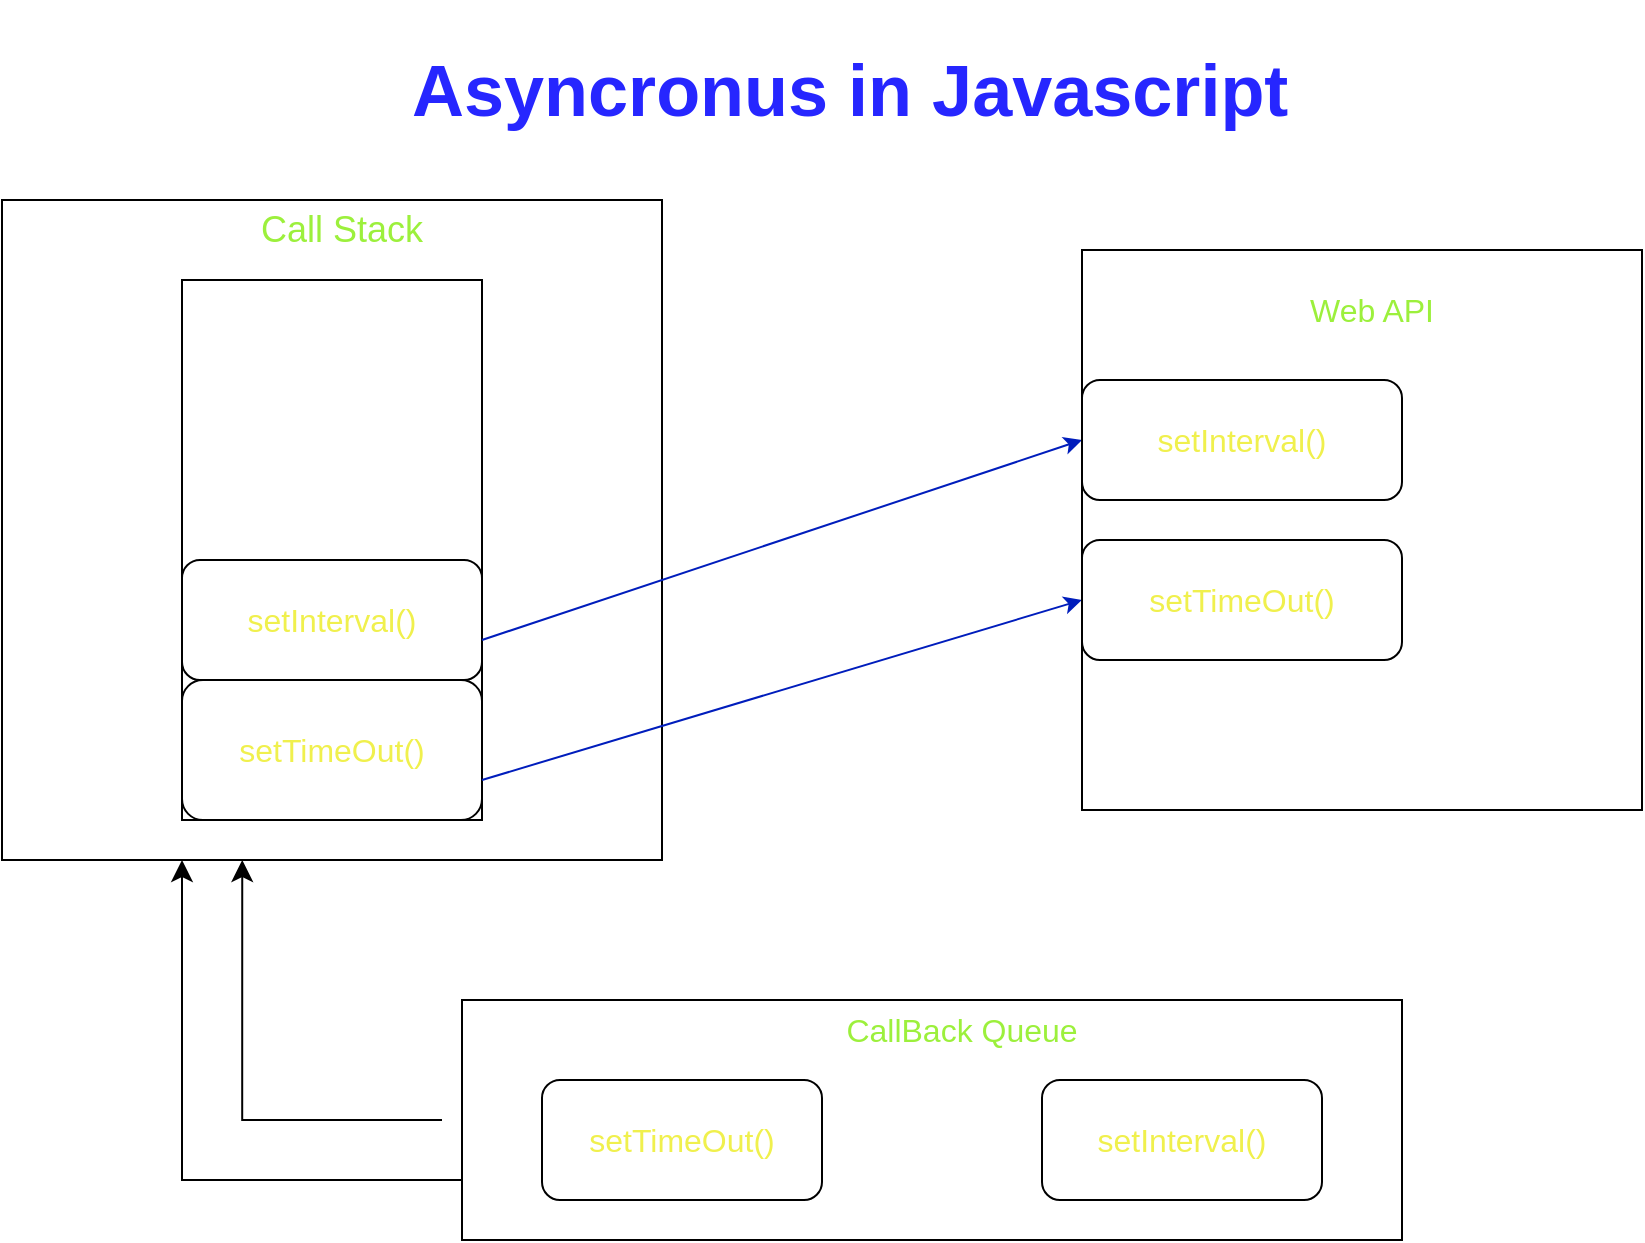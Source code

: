 <mxfile>
    <diagram id="0T-t3U4B8Cgq48ALViRO" name="Page-1">
        <mxGraphModel dx="871" dy="613" grid="1" gridSize="10" guides="1" tooltips="1" connect="1" arrows="1" fold="1" page="1" pageScale="1" pageWidth="850" pageHeight="1100" math="0" shadow="0">
            <root>
                <mxCell id="0"/>
                <mxCell id="1" parent="0"/>
                <mxCell id="2" value="" style="whiteSpace=wrap;html=1;aspect=fixed;" vertex="1" parent="1">
                    <mxGeometry y="100" width="330" height="330" as="geometry"/>
                </mxCell>
                <mxCell id="4" value="&lt;font color=&quot;#9cf03c&quot; style=&quot;font-size: 18px;&quot;&gt;Call Stack&lt;/font&gt;" style="text;html=1;strokeColor=none;fillColor=none;align=center;verticalAlign=middle;whiteSpace=wrap;rounded=0;" vertex="1" parent="1">
                    <mxGeometry x="70" y="100" width="200" height="30" as="geometry"/>
                </mxCell>
                <mxCell id="5" value="&lt;h1&gt;&lt;font color=&quot;#2626ff&quot;&gt;Asyncronus in Javascript&lt;/font&gt;&lt;/h1&gt;&lt;div&gt;&lt;br&gt;&lt;/div&gt;" style="text;html=1;strokeColor=none;fillColor=none;spacing=5;spacingTop=-20;whiteSpace=wrap;overflow=hidden;rounded=0;fontSize=18;fontColor=#9CF03C;" vertex="1" parent="1">
                    <mxGeometry x="200" y="10" width="500" height="80" as="geometry"/>
                </mxCell>
                <mxCell id="8" value="" style="rounded=0;whiteSpace=wrap;html=1;fontSize=18;fontColor=#2626FF;" vertex="1" parent="1">
                    <mxGeometry x="90" y="140" width="150" height="270" as="geometry"/>
                </mxCell>
                <mxCell id="9" value="&lt;span style=&quot;font-size: 16px;&quot;&gt;&lt;font color=&quot;#f0f04d&quot;&gt;setTimeOut()&lt;/font&gt;&lt;/span&gt;" style="rounded=1;whiteSpace=wrap;html=1;fontSize=18;fontColor=#2626FF;" vertex="1" parent="1">
                    <mxGeometry x="90" y="340" width="150" height="70" as="geometry"/>
                </mxCell>
                <mxCell id="10" value="&lt;font color=&quot;#f0f04d&quot;&gt;setInterval()&lt;/font&gt;" style="rounded=1;whiteSpace=wrap;html=1;fontSize=16;fontColor=#2626FF;" vertex="1" parent="1">
                    <mxGeometry x="90" y="280" width="150" height="60" as="geometry"/>
                </mxCell>
                <mxCell id="11" value="" style="endArrow=classic;html=1;fontSize=16;fontColor=#F0F04D;fillColor=#0050ef;strokeColor=#001DBC;entryX=0;entryY=0.5;entryDx=0;entryDy=0;" edge="1" parent="1" target="17">
                    <mxGeometry width="50" height="50" relative="1" as="geometry">
                        <mxPoint x="240" y="390" as="sourcePoint"/>
                        <mxPoint x="510" y="260" as="targetPoint"/>
                    </mxGeometry>
                </mxCell>
                <mxCell id="13" value="" style="endArrow=classic;html=1;fontSize=16;fontColor=#F0F04D;fillColor=#0050ef;strokeColor=#001DBC;entryX=0;entryY=0.5;entryDx=0;entryDy=0;" edge="1" parent="1" target="19">
                    <mxGeometry width="50" height="50" relative="1" as="geometry">
                        <mxPoint x="240" y="320" as="sourcePoint"/>
                        <mxPoint x="530" y="200" as="targetPoint"/>
                    </mxGeometry>
                </mxCell>
                <mxCell id="15" value="" style="whiteSpace=wrap;html=1;aspect=fixed;fontSize=16;fontColor=#F0F04D;" vertex="1" parent="1">
                    <mxGeometry x="540" y="125" width="280" height="280" as="geometry"/>
                </mxCell>
                <mxCell id="16" value="&lt;font color=&quot;#9cf03c&quot;&gt;Web API&lt;/font&gt;" style="text;html=1;strokeColor=none;fillColor=none;align=center;verticalAlign=middle;whiteSpace=wrap;rounded=0;fontSize=16;fontColor=#F0F04D;" vertex="1" parent="1">
                    <mxGeometry x="620" y="140" width="130" height="30" as="geometry"/>
                </mxCell>
                <mxCell id="17" value="&lt;font color=&quot;#f0f04d&quot;&gt;setTimeOut()&lt;/font&gt;" style="rounded=1;whiteSpace=wrap;html=1;fontSize=16;fontColor=#9CF03C;" vertex="1" parent="1">
                    <mxGeometry x="540" y="270" width="160" height="60" as="geometry"/>
                </mxCell>
                <mxCell id="19" value="setInterval()" style="rounded=1;whiteSpace=wrap;html=1;fontSize=16;fontColor=#F0F04D;" vertex="1" parent="1">
                    <mxGeometry x="540" y="190" width="160" height="60" as="geometry"/>
                </mxCell>
                <mxCell id="20" value="" style="rounded=0;whiteSpace=wrap;html=1;fontSize=16;fontColor=#F0F04D;" vertex="1" parent="1">
                    <mxGeometry x="230" y="500" width="470" height="120" as="geometry"/>
                </mxCell>
                <mxCell id="21" value="&lt;font color=&quot;#9cf03c&quot;&gt;CallBack Queue&lt;/font&gt;" style="text;html=1;strokeColor=none;fillColor=none;align=center;verticalAlign=middle;whiteSpace=wrap;rounded=0;fontSize=16;fontColor=#F0F04D;" vertex="1" parent="1">
                    <mxGeometry x="420" y="500" width="120" height="30" as="geometry"/>
                </mxCell>
                <mxCell id="26" value="&lt;span style=&quot;color: rgb(240, 240, 77);&quot;&gt;setInterval()&lt;/span&gt;" style="rounded=1;whiteSpace=wrap;html=1;fontSize=16;fontColor=#9CF03C;" vertex="1" parent="1">
                    <mxGeometry x="520" y="540" width="140" height="60" as="geometry"/>
                </mxCell>
                <mxCell id="27" value="&lt;span style=&quot;color: rgb(240, 240, 77);&quot;&gt;setTimeOut()&lt;/span&gt;" style="rounded=1;whiteSpace=wrap;html=1;fontSize=16;fontColor=#9CF03C;" vertex="1" parent="1">
                    <mxGeometry x="270" y="540" width="140" height="60" as="geometry"/>
                </mxCell>
                <mxCell id="28" value="" style="edgeStyle=segmentEdgeStyle;endArrow=classic;html=1;curved=0;rounded=0;endSize=8;startSize=8;fontSize=16;fontColor=#9CF03C;entryX=0.364;entryY=1;entryDx=0;entryDy=0;entryPerimeter=0;" edge="1" parent="1" target="2">
                    <mxGeometry width="50" height="50" relative="1" as="geometry">
                        <mxPoint x="220" y="560" as="sourcePoint"/>
                        <mxPoint x="230" y="510" as="targetPoint"/>
                    </mxGeometry>
                </mxCell>
                <mxCell id="30" value="" style="edgeStyle=segmentEdgeStyle;endArrow=classic;html=1;curved=0;rounded=0;endSize=8;startSize=8;fontSize=16;fontColor=#9CF03C;" edge="1" parent="1">
                    <mxGeometry width="50" height="50" relative="1" as="geometry">
                        <mxPoint x="230" y="590" as="sourcePoint"/>
                        <mxPoint x="90" y="430" as="targetPoint"/>
                    </mxGeometry>
                </mxCell>
            </root>
        </mxGraphModel>
    </diagram>
</mxfile>